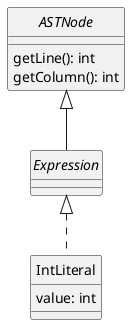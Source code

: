 @startuml Expressions
skinparam style strictuml
skinparam monochrome true


interface ASTNode {
    getLine(): int
    getColumn(): int
}

interface Expression


class IntLiteral {
    value: int
}

ASTNode <|-- Expression
Expression <|.. IntLiteral

@enduml
